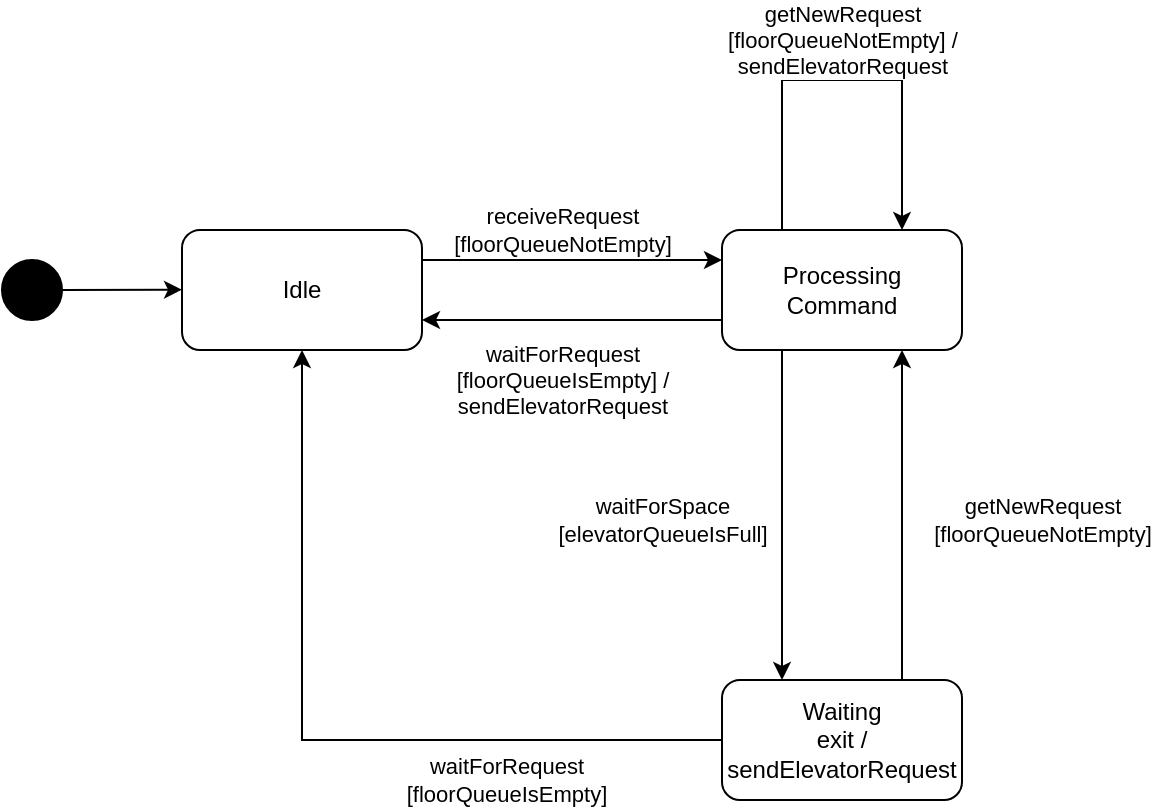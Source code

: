 <mxfile version="23.1.2" type="device">
  <diagram name="Page-1" id="8REppwHGiO6QFqwuP7HS">
    <mxGraphModel dx="929" dy="511" grid="1" gridSize="10" guides="1" tooltips="1" connect="1" arrows="1" fold="1" page="1" pageScale="1" pageWidth="850" pageHeight="1100" math="0" shadow="0">
      <root>
        <mxCell id="0" />
        <mxCell id="1" parent="0" />
        <mxCell id="j4LDjKllyJTs-Q91PW64-1" value="" style="ellipse;fillColor=#000000;" vertex="1" parent="1">
          <mxGeometry x="330" y="210" width="30" height="30" as="geometry" />
        </mxCell>
        <mxCell id="j4LDjKllyJTs-Q91PW64-2" value="" style="endArrow=classic;html=1;rounded=0;" edge="1" parent="1">
          <mxGeometry width="50" height="50" relative="1" as="geometry">
            <mxPoint x="360" y="225" as="sourcePoint" />
            <mxPoint x="420" y="224.86" as="targetPoint" />
          </mxGeometry>
        </mxCell>
        <mxCell id="j4LDjKllyJTs-Q91PW64-3" value="Idle" style="rounded=1;whiteSpace=wrap;html=1;" vertex="1" parent="1">
          <mxGeometry x="420" y="195" width="120" height="60" as="geometry" />
        </mxCell>
        <mxCell id="j4LDjKllyJTs-Q91PW64-4" value="Processing&lt;br&gt;Command" style="rounded=1;whiteSpace=wrap;html=1;" vertex="1" parent="1">
          <mxGeometry x="690" y="195" width="120" height="60" as="geometry" />
        </mxCell>
        <mxCell id="j4LDjKllyJTs-Q91PW64-6" value="" style="endArrow=classic;html=1;rounded=0;exitX=1;exitY=0.5;exitDx=0;exitDy=0;" edge="1" parent="1">
          <mxGeometry width="50" height="50" relative="1" as="geometry">
            <mxPoint x="540" y="210.0" as="sourcePoint" />
            <mxPoint x="690" y="210.0" as="targetPoint" />
          </mxGeometry>
        </mxCell>
        <mxCell id="j4LDjKllyJTs-Q91PW64-7" value="receiveRequest&lt;br&gt;[floorQueueNotEmpty]" style="edgeLabel;html=1;align=center;verticalAlign=middle;resizable=0;points=[];" vertex="1" connectable="0" parent="j4LDjKllyJTs-Q91PW64-6">
          <mxGeometry x="0.053" y="1" relative="1" as="geometry">
            <mxPoint x="-9" y="-14" as="offset" />
          </mxGeometry>
        </mxCell>
        <mxCell id="j4LDjKllyJTs-Q91PW64-10" value="" style="endArrow=classic;html=1;rounded=0;exitX=0;exitY=0.75;exitDx=0;exitDy=0;entryX=1;entryY=0.75;entryDx=0;entryDy=0;" edge="1" parent="1" source="j4LDjKllyJTs-Q91PW64-4" target="j4LDjKllyJTs-Q91PW64-3">
          <mxGeometry width="50" height="50" relative="1" as="geometry">
            <mxPoint x="530" y="280" as="sourcePoint" />
            <mxPoint x="680" y="280" as="targetPoint" />
          </mxGeometry>
        </mxCell>
        <mxCell id="j4LDjKllyJTs-Q91PW64-11" value="waitForRequest&lt;br&gt;[floorQueueIsEmpty] /&lt;br&gt;sendElevatorRequest" style="edgeLabel;html=1;align=center;verticalAlign=middle;resizable=0;points=[];" vertex="1" connectable="0" parent="1">
          <mxGeometry x="609.997" y="270" as="geometry" />
        </mxCell>
        <mxCell id="j4LDjKllyJTs-Q91PW64-12" value="Waiting&lt;br&gt;exit / sendElevatorRequest" style="rounded=1;whiteSpace=wrap;html=1;" vertex="1" parent="1">
          <mxGeometry x="690" y="420" width="120" height="60" as="geometry" />
        </mxCell>
        <mxCell id="j4LDjKllyJTs-Q91PW64-13" value="" style="endArrow=classic;html=1;rounded=0;exitX=0.25;exitY=1;exitDx=0;exitDy=0;entryX=0.25;entryY=0;entryDx=0;entryDy=0;" edge="1" parent="1" source="j4LDjKllyJTs-Q91PW64-4" target="j4LDjKllyJTs-Q91PW64-12">
          <mxGeometry width="50" height="50" relative="1" as="geometry">
            <mxPoint x="590" y="280" as="sourcePoint" />
            <mxPoint x="740" y="280" as="targetPoint" />
          </mxGeometry>
        </mxCell>
        <mxCell id="j4LDjKllyJTs-Q91PW64-14" value="waitForSpace&lt;br&gt;[elevatorQueueIsFull]" style="edgeLabel;html=1;align=center;verticalAlign=middle;resizable=0;points=[];" vertex="1" connectable="0" parent="j4LDjKllyJTs-Q91PW64-13">
          <mxGeometry x="-0.234" y="-2" relative="1" as="geometry">
            <mxPoint x="-58" y="22" as="offset" />
          </mxGeometry>
        </mxCell>
        <mxCell id="j4LDjKllyJTs-Q91PW64-15" value="" style="endArrow=classic;html=1;rounded=0;exitX=0.25;exitY=0;exitDx=0;exitDy=0;entryX=0.75;entryY=0;entryDx=0;entryDy=0;" edge="1" parent="1" source="j4LDjKllyJTs-Q91PW64-4" target="j4LDjKllyJTs-Q91PW64-4">
          <mxGeometry width="50" height="50" relative="1" as="geometry">
            <mxPoint x="700" y="140" as="sourcePoint" />
            <mxPoint x="850" y="140" as="targetPoint" />
            <Array as="points">
              <mxPoint x="720" y="120" />
              <mxPoint x="780" y="120" />
            </Array>
          </mxGeometry>
        </mxCell>
        <mxCell id="j4LDjKllyJTs-Q91PW64-20" value="getNewRequest&lt;br&gt;[floorQueueNotEmpty] /&lt;br&gt;sendElevatorRequest" style="edgeLabel;html=1;align=center;verticalAlign=middle;resizable=0;points=[];" vertex="1" connectable="0" parent="j4LDjKllyJTs-Q91PW64-15">
          <mxGeometry x="-0.155" y="2" relative="1" as="geometry">
            <mxPoint x="16" y="-18" as="offset" />
          </mxGeometry>
        </mxCell>
        <mxCell id="j4LDjKllyJTs-Q91PW64-16" value="" style="endArrow=classic;html=1;rounded=0;exitX=0;exitY=0.5;exitDx=0;exitDy=0;entryX=0.5;entryY=1;entryDx=0;entryDy=0;" edge="1" parent="1" source="j4LDjKllyJTs-Q91PW64-12" target="j4LDjKllyJTs-Q91PW64-3">
          <mxGeometry width="50" height="50" relative="1" as="geometry">
            <mxPoint x="590" y="410" as="sourcePoint" />
            <mxPoint x="490" y="410" as="targetPoint" />
            <Array as="points">
              <mxPoint x="480" y="450" />
            </Array>
          </mxGeometry>
        </mxCell>
        <mxCell id="j4LDjKllyJTs-Q91PW64-19" value="waitForRequest&lt;br style=&quot;border-color: var(--border-color);&quot;&gt;[floorQueueIsEmpty]" style="edgeLabel;html=1;align=center;verticalAlign=middle;resizable=0;points=[];" vertex="1" connectable="0" parent="j4LDjKllyJTs-Q91PW64-16">
          <mxGeometry x="-0.465" y="-2" relative="1" as="geometry">
            <mxPoint y="22" as="offset" />
          </mxGeometry>
        </mxCell>
        <mxCell id="j4LDjKllyJTs-Q91PW64-18" value="" style="endArrow=classic;html=1;rounded=0;exitX=0.75;exitY=0;exitDx=0;exitDy=0;entryX=0.75;entryY=1;entryDx=0;entryDy=0;" edge="1" parent="1" source="j4LDjKllyJTs-Q91PW64-12" target="j4LDjKllyJTs-Q91PW64-4">
          <mxGeometry width="50" height="50" relative="1" as="geometry">
            <mxPoint x="780" y="330" as="sourcePoint" />
            <mxPoint x="930" y="330" as="targetPoint" />
          </mxGeometry>
        </mxCell>
        <mxCell id="j4LDjKllyJTs-Q91PW64-21" value="getNewRequest&lt;br style=&quot;border-color: var(--border-color);&quot;&gt;[floorQueueNotEmpty]" style="edgeLabel;html=1;align=center;verticalAlign=middle;resizable=0;points=[];" vertex="1" connectable="0" parent="j4LDjKllyJTs-Q91PW64-18">
          <mxGeometry x="0.139" y="-1" relative="1" as="geometry">
            <mxPoint x="69" y="14" as="offset" />
          </mxGeometry>
        </mxCell>
      </root>
    </mxGraphModel>
  </diagram>
</mxfile>
